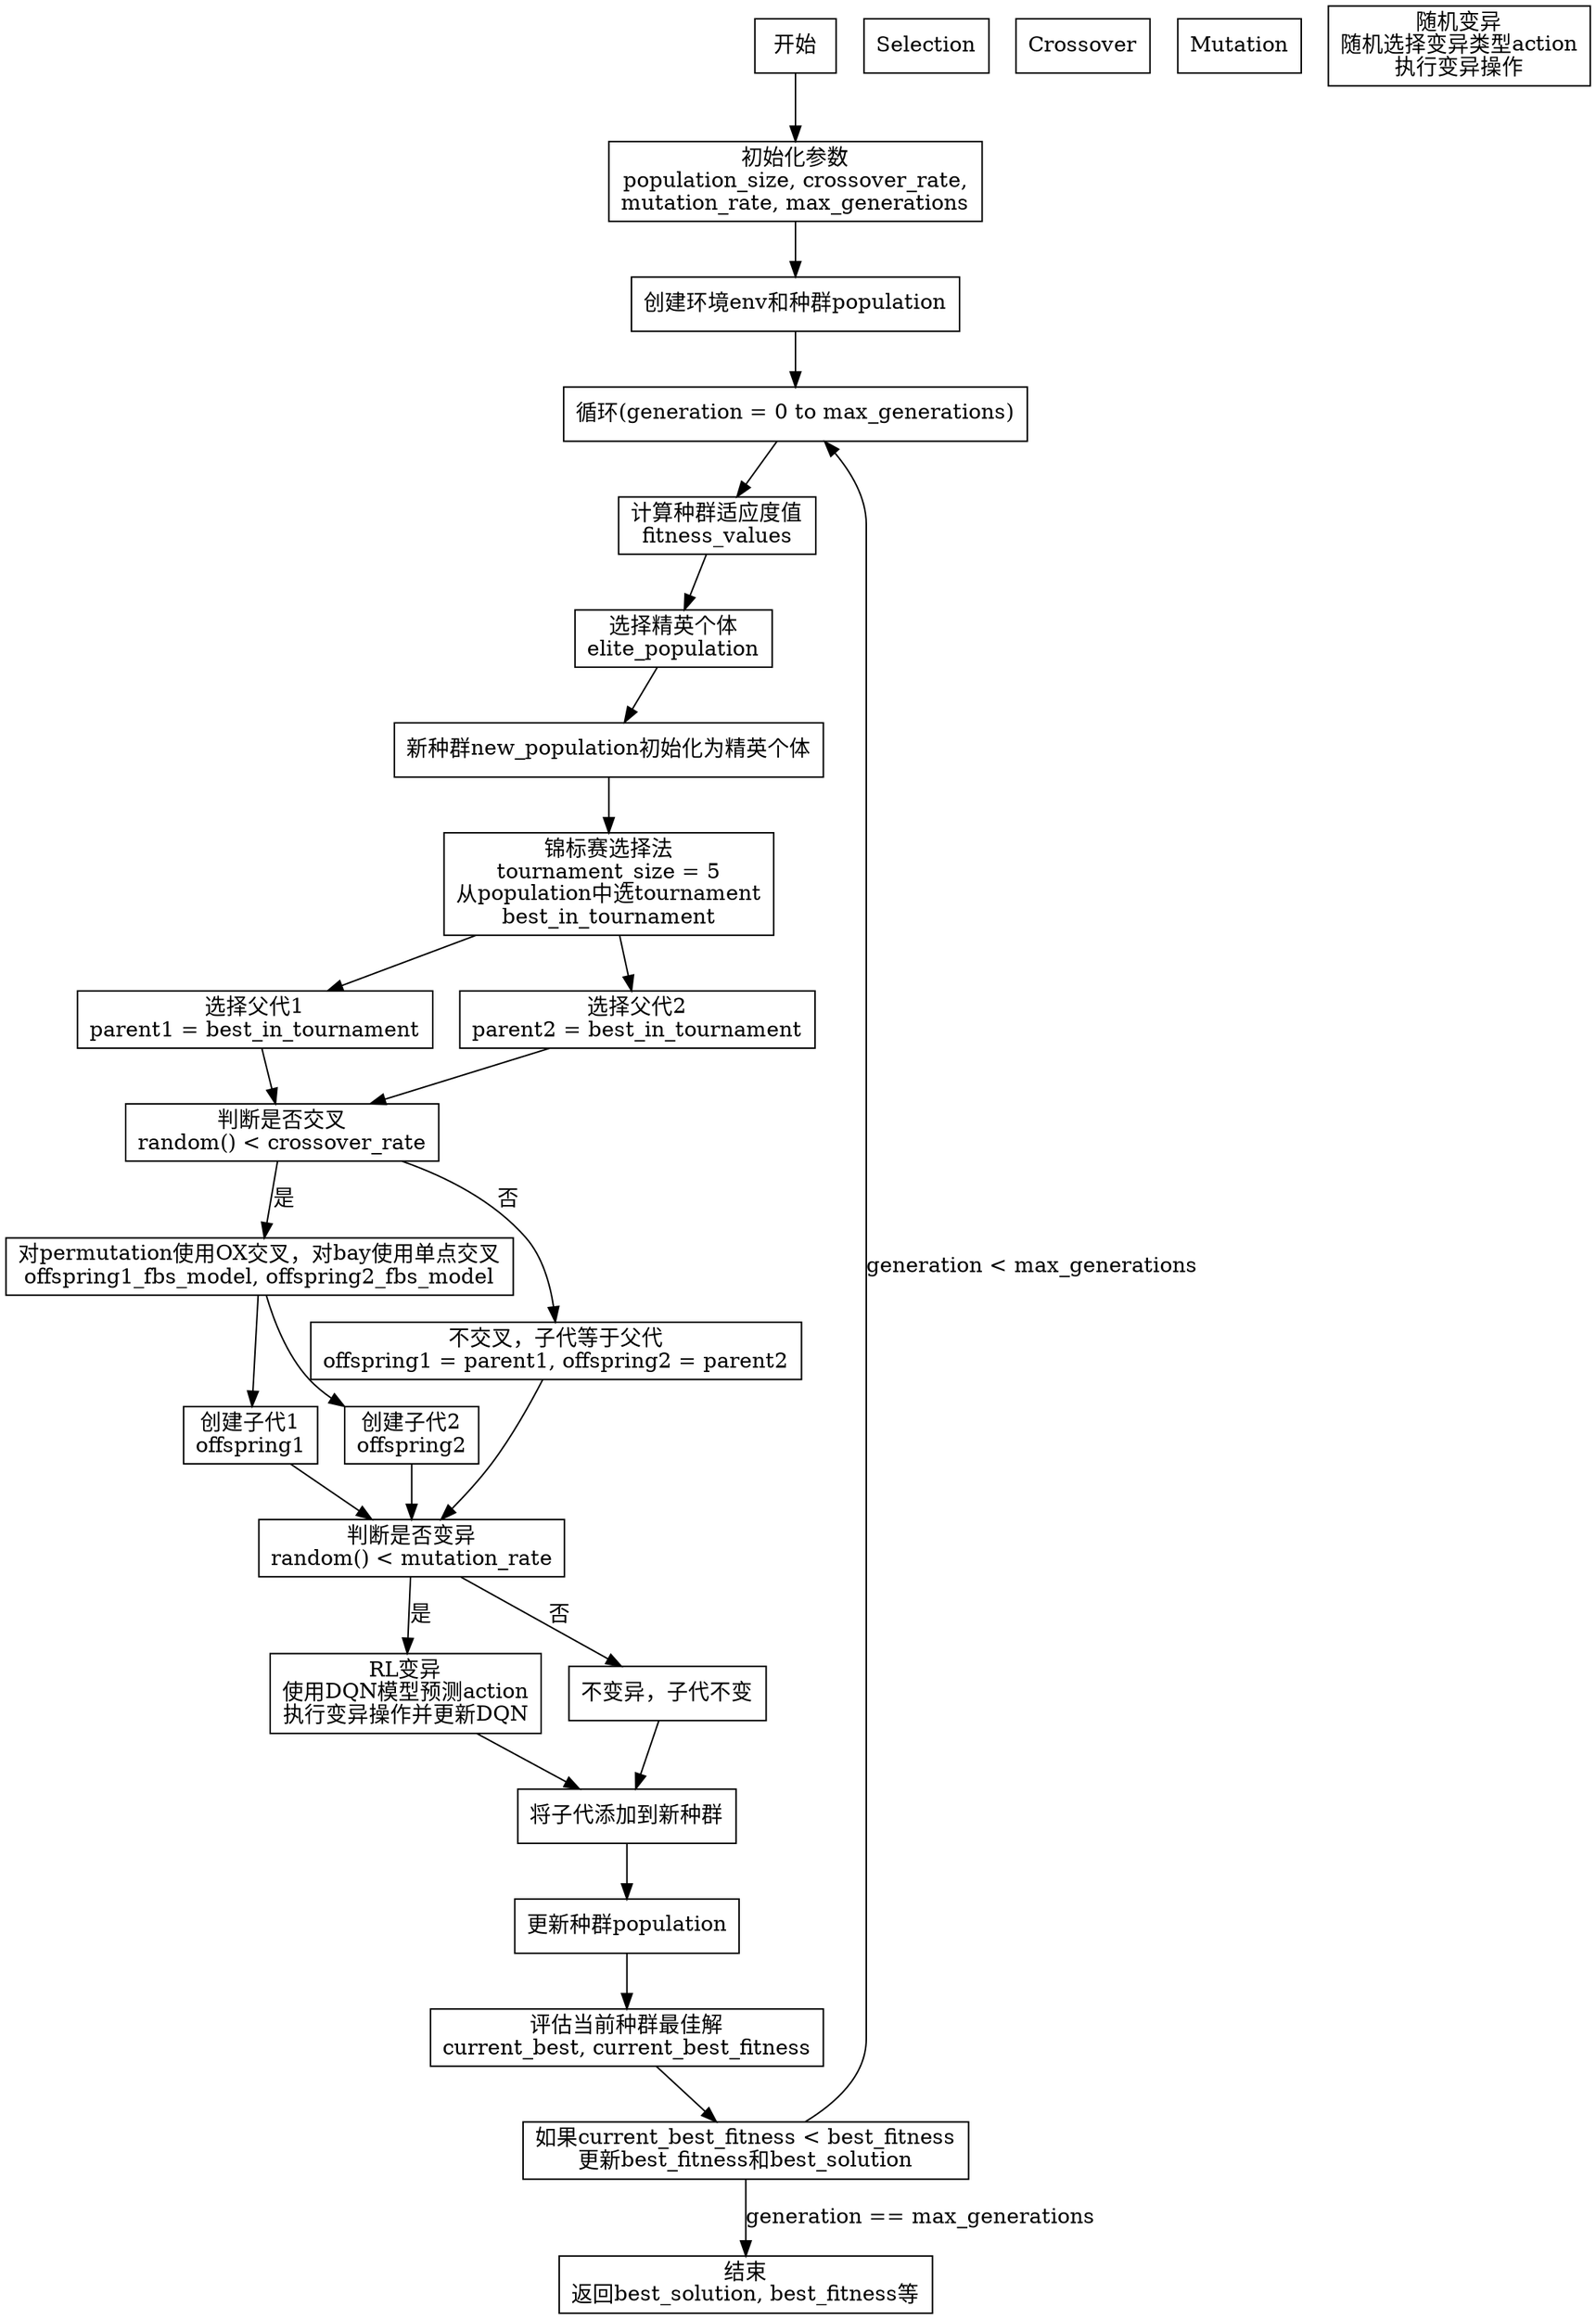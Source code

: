 digraph GeneticAlgorithmFlowchart {
    rankdir=TB;
    node [shape=box];
    
    // 开始
    Start [label="开始"];
    
    // 初始化参数
    InitParams [label="初始化参数\npopulation_size, crossover_rate,\nmutation_rate, max_generations"];
    
    // 创建环境和种群
    CreateEnvPop [label="创建环境env和种群population"];
    
    // 主循环
    MainLoop [label="循环(generation = 0 to max_generations)"];
    
    // 计算适应度
    CalcFitness [label="计算种群适应度值\nfitness_values"];
    
    // 选择精英个体
    SelectElite [label="选择精英个体\nelite_population"];
    
    // 新种群初始化
    NewPopInit [label="新种群new_population初始化为精英个体"];
    
    // 选择操作
    Selection {
        label="选择操作";
        style=filled;
        color=lightblue;
        // 锦标赛选择
        TournamentSelect [label="锦标赛选择法\ntournament_size = 5\n从population中选tournament\nbest_in_tournament"];
        // 选择父代1
        SelectParent1 [label="选择父代1\nparent1 = best_in_tournament"];
        // 选择父代2
        SelectParent2 [label="选择父代2\nparent2 = best_in_tournament"];
    }
    
    // 交叉操作
    Crossover {
        label="交叉操作";
        style=filled;
        color=lightgreen;
        // 判断是否交叉
        CrossCheck [label="判断是否交叉\nrandom() < crossover_rate"];
        // OX交叉和单点交叉
        OXSingleCross [label="对permutation使用OX交叉，对bay使用单点交叉\noffspring1_fbs_model, offspring2_fbs_model"];
        // 创建子代1
        CreateOffspring1 [label="创建子代1\noffspring1"];
        // 创建子代2
        CreateOffspring2 [label="创建子代2\noffspring2"];
        // 不交叉情况
        NoCross [label="不交叉，子代等于父代\noffspring1 = parent1, offspring2 = parent2"];
    }
    
    // 变异操作
    Mutation {
        label="变异操作";
        style=filled;
        color=orange;
        // 判断是否变异
        MutateCheck [label="判断是否变异\nrandom() < mutation_rate"];
        // RL变异
        RLMutate [label="RL变异\n使用DQN模型预测action\n执行变异操作并更新DQN"];
        // 随机变异
        RandomMutate [label="随机变异\n随机选择变异类型action\n执行变异操作"];
        // 不变异情况
        NoMutate [label="不变异，子代不变"];
    }
    
    // 添加子代到新种群
    AddChildren [label="将子代添加到新种群"];
    
    // 更新种群
    UpdatePop [label="更新种群population"];
    
    // 评估当前最佳解
    EvalBest [label="评估当前种群最佳解\ncurrent_best, current_best_fitness"];
    
    // 更新最优解
    UpdateBest [label="如果current_best_fitness < best_fitness\n更新best_fitness和best_solution"];
    
    // 结束
    End [label="结束\n返回best_solution, best_fitness等"];
    
    // 边连接
    Start -> InitParams;
    InitParams -> CreateEnvPop;
    CreateEnvPop -> MainLoop;
    MainLoop -> CalcFitness;
    CalcFitness -> SelectElite;
    SelectElite -> NewPopInit;
    NewPopInit -> TournamentSelect;
    TournamentSelect -> SelectParent1;
    TournamentSelect -> SelectParent2;
    SelectParent1 -> CrossCheck;
    SelectParent2 -> CrossCheck;
    CrossCheck -> OXSingleCross [label="是"];
    CrossCheck -> NoCross [label="否"];
    OXSingleCross -> CreateOffspring1;
    OXSingleCross -> CreateOffspring2;
    CreateOffspring1 -> MutateCheck;
    CreateOffspring2 -> MutateCheck;
    MutateCheck -> RLMutate [label="是"];
    MutateCheck -> NoMutate [label="否"];
    RLMutate -> AddChildren;
    NoMutate -> AddChildren;
    NoCross -> MutateCheck;
    AddChildren -> UpdatePop;
    UpdatePop -> EvalBest;
    EvalBest -> UpdateBest;
    UpdateBest -> MainLoop [label="generation < max_generations"];
    UpdateBest -> End [label="generation == max_generations"];
}    